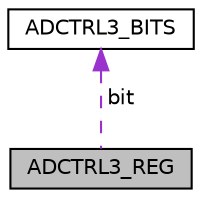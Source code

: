 digraph "ADCTRL3_REG"
{
  edge [fontname="Helvetica",fontsize="10",labelfontname="Helvetica",labelfontsize="10"];
  node [fontname="Helvetica",fontsize="10",shape=record];
  Node1 [label="ADCTRL3_REG",height=0.2,width=0.4,color="black", fillcolor="grey75", style="filled", fontcolor="black"];
  Node2 -> Node1 [dir="back",color="darkorchid3",fontsize="10",style="dashed",label=" bit" ,fontname="Helvetica"];
  Node2 [label="ADCTRL3_BITS",height=0.2,width=0.4,color="black", fillcolor="white", style="filled",URL="$struct_a_d_c_t_r_l3___b_i_t_s.html"];
}
